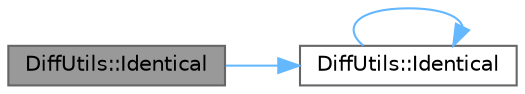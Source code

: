 digraph "DiffUtils::Identical"
{
 // INTERACTIVE_SVG=YES
 // LATEX_PDF_SIZE
  bgcolor="transparent";
  edge [fontname=Helvetica,fontsize=10,labelfontname=Helvetica,labelfontsize=10];
  node [fontname=Helvetica,fontsize=10,shape=box,height=0.2,width=0.4];
  rankdir="LR";
  Node1 [id="Node000001",label="DiffUtils::Identical",height=0.2,width=0.4,color="gray40", fillcolor="grey60", style="filled", fontcolor="black",tooltip=" "];
  Node1 -> Node2 [id="edge1_Node000001_Node000002",color="steelblue1",style="solid",tooltip=" "];
  Node2 [id="Node000002",label="DiffUtils::Identical",height=0.2,width=0.4,color="grey40", fillcolor="white", style="filled",URL="$d8/d0d/namespaceDiffUtils.html#aa4cb2521ce997f2617e0e75a88637792",tooltip="DiffUtils now requires root objects so that object topology can be meaningfully compared."];
  Node2 -> Node2 [id="edge2_Node000002_Node000002",color="steelblue1",style="solid",tooltip=" "];
}
